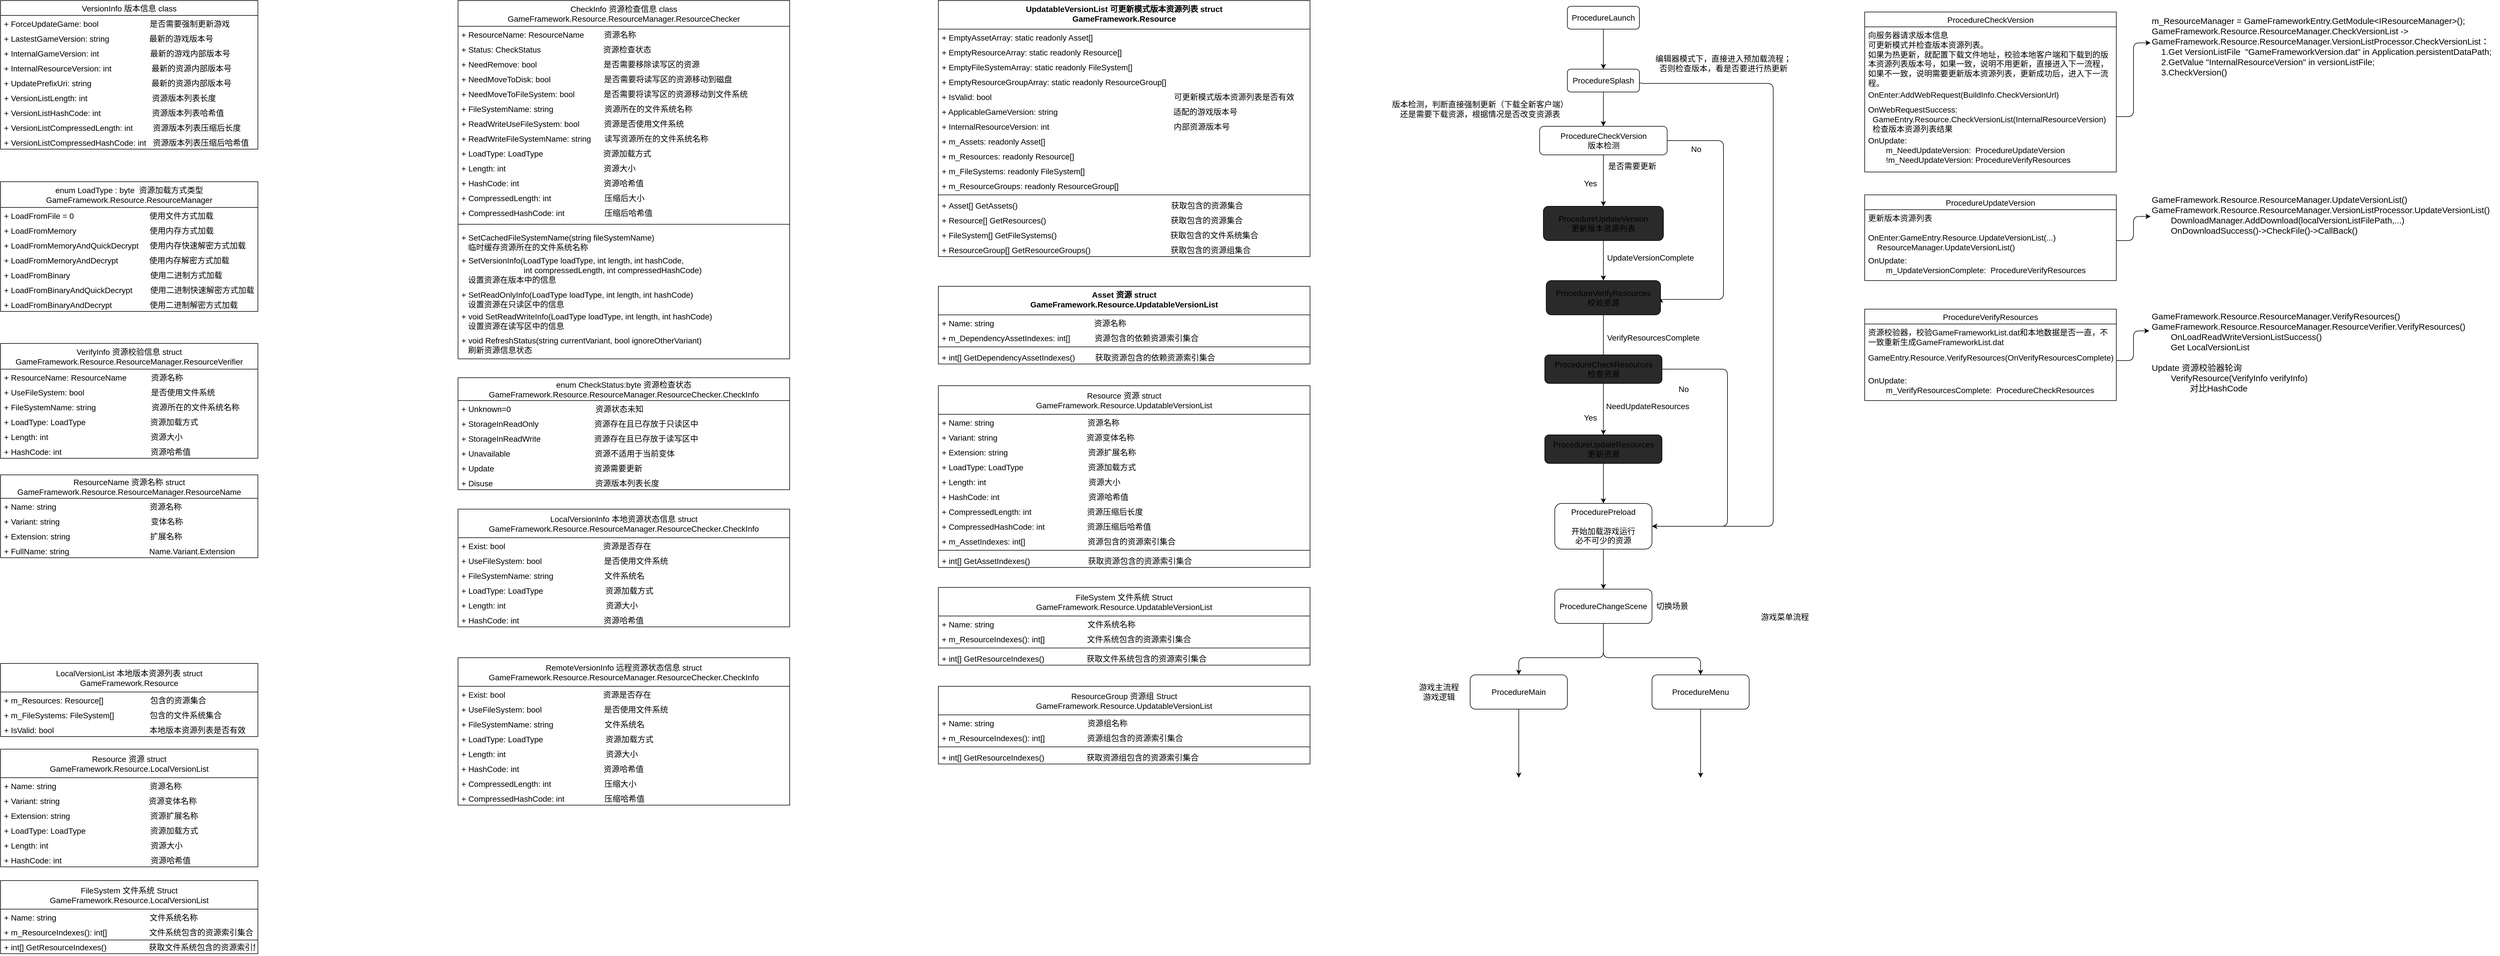<mxfile>
    <diagram id="QUaw3bAE2YYsnRq7ILRl" name="第 1 页">
        <mxGraphModel dx="2415" dy="617" grid="1" gridSize="10" guides="1" tooltips="1" connect="1" arrows="1" fold="1" page="1" pageScale="1" pageWidth="827" pageHeight="1169" background="none" math="0" shadow="0">
            <root>
                <mxCell id="0"/>
                <mxCell id="1" parent="0"/>
                <mxCell id="17" style="edgeStyle=orthogonalEdgeStyle;html=1;exitX=0.5;exitY=1;exitDx=0;exitDy=0;entryX=0.5;entryY=0;entryDx=0;entryDy=0;" parent="1" source="6" target="7" edge="1">
                    <mxGeometry relative="1" as="geometry"/>
                </mxCell>
                <mxCell id="6" value="ProcedureLaunch" style="rounded=1;whiteSpace=wrap;html=1;fontSize=14;" parent="1" vertex="1">
                    <mxGeometry x="1140" y="50" width="126" height="40" as="geometry"/>
                </mxCell>
                <mxCell id="42" style="edgeStyle=orthogonalEdgeStyle;html=1;entryX=0.5;entryY=0;entryDx=0;entryDy=0;exitX=0.5;exitY=1;exitDx=0;exitDy=0;" parent="1" source="7" target="13" edge="1">
                    <mxGeometry relative="1" as="geometry"/>
                </mxCell>
                <mxCell id="yiAYSCsGN9VdWLq7-ZU1-89" style="edgeStyle=orthogonalEdgeStyle;html=1;fontSize=14;exitX=1;exitY=0.5;exitDx=0;exitDy=0;" parent="1" source="7" target="10" edge="1">
                    <mxGeometry relative="1" as="geometry">
                        <mxPoint x="1300" y="190" as="sourcePoint"/>
                        <Array as="points">
                            <mxPoint x="1266" y="185"/>
                            <mxPoint x="1500" y="185"/>
                            <mxPoint x="1500" y="960"/>
                        </Array>
                    </mxGeometry>
                </mxCell>
                <mxCell id="7" value="&lt;span style=&quot;font-size: 14px;&quot;&gt;ProcedureSplash&lt;/span&gt;" style="rounded=1;whiteSpace=wrap;html=1;fontSize=14;" parent="1" vertex="1">
                    <mxGeometry x="1140" y="160" width="126" height="40" as="geometry"/>
                </mxCell>
                <mxCell id="8" value="编辑器模式下，直接进入预加载流程；否则检查版本，看是否要进行热更新" style="text;html=1;strokeColor=none;fillColor=none;align=center;verticalAlign=middle;whiteSpace=wrap;rounded=0;fontSize=14;" parent="1" vertex="1">
                    <mxGeometry x="1288" y="115" width="250" height="70" as="geometry"/>
                </mxCell>
                <mxCell id="60" style="edgeStyle=orthogonalEdgeStyle;html=1;entryX=0.5;entryY=0;entryDx=0;entryDy=0;fontSize=14;" parent="1" source="10" target="59" edge="1">
                    <mxGeometry relative="1" as="geometry"/>
                </mxCell>
                <mxCell id="10" value="ProcedurePreload&lt;br&gt;&lt;br&gt;开始加载游戏运行&lt;br&gt;必不可少的资源" style="rounded=1;whiteSpace=wrap;html=1;align=center;fontSize=14;" parent="1" vertex="1">
                    <mxGeometry x="1118" y="920" width="170" height="80" as="geometry"/>
                </mxCell>
                <mxCell id="yiAYSCsGN9VdWLq7-ZU1-79" style="edgeStyle=orthogonalEdgeStyle;html=1;entryX=0.5;entryY=0;entryDx=0;entryDy=0;fontSize=14;exitX=0.5;exitY=1;exitDx=0;exitDy=0;" parent="1" source="13" target="yiAYSCsGN9VdWLq7-ZU1-77" edge="1">
                    <mxGeometry relative="1" as="geometry">
                        <Array as="points">
                            <mxPoint x="1203" y="380"/>
                            <mxPoint x="1203" y="380"/>
                        </Array>
                    </mxGeometry>
                </mxCell>
                <mxCell id="yiAYSCsGN9VdWLq7-ZU1-80" style="edgeStyle=orthogonalEdgeStyle;html=1;fontSize=14;entryX=1;entryY=0.5;entryDx=0;entryDy=0;" parent="1" source="13" target="yiAYSCsGN9VdWLq7-ZU1-78" edge="1">
                    <mxGeometry relative="1" as="geometry">
                        <mxPoint x="1315" y="628" as="targetPoint"/>
                        <Array as="points">
                            <mxPoint x="1413" y="285"/>
                            <mxPoint x="1413" y="563"/>
                        </Array>
                    </mxGeometry>
                </mxCell>
                <mxCell id="13" value="ProcedureCheckVersion&lt;br&gt;&lt;span&gt;版本检测&lt;/span&gt;" style="rounded=1;whiteSpace=wrap;html=1;fontSize=14;" parent="1" vertex="1">
                    <mxGeometry x="1091.5" y="260" width="223" height="50" as="geometry"/>
                </mxCell>
                <mxCell id="18" value="VersionInfo 版本信息 class" style="swimlane;fontStyle=0;childLayout=stackLayout;horizontal=1;startSize=26;fillColor=none;horizontalStack=0;resizeParent=1;resizeParentMax=0;resizeLast=0;collapsible=1;marginBottom=0;fontSize=14;" parent="1" vertex="1">
                    <mxGeometry x="-1600" y="40" width="450" height="260" as="geometry">
                        <mxRectangle x="20" y="20" width="90" height="26" as="alternateBounds"/>
                    </mxGeometry>
                </mxCell>
                <mxCell id="19" value="+ ForceUpdateGame: bool                       是否需要强制更新游戏" style="text;strokeColor=none;fillColor=none;align=left;verticalAlign=top;spacingLeft=4;spacingRight=4;overflow=hidden;rotatable=0;points=[[0,0.5],[1,0.5]];portConstraint=eastwest;fontSize=14;" parent="18" vertex="1">
                    <mxGeometry y="26" width="450" height="26" as="geometry"/>
                </mxCell>
                <mxCell id="20" value="+ LastestGameVersion: string                  最新的游戏版本号 " style="text;strokeColor=none;fillColor=none;align=left;verticalAlign=top;spacingLeft=4;spacingRight=4;overflow=hidden;rotatable=0;points=[[0,0.5],[1,0.5]];portConstraint=eastwest;fontSize=14;" parent="18" vertex="1">
                    <mxGeometry y="52" width="450" height="26" as="geometry"/>
                </mxCell>
                <mxCell id="21" value="+ InternalGameVersion: int                       最新的游戏内部版本号" style="text;strokeColor=none;fillColor=none;align=left;verticalAlign=top;spacingLeft=4;spacingRight=4;overflow=hidden;rotatable=0;points=[[0,0.5],[1,0.5]];portConstraint=eastwest;fontSize=14;" parent="18" vertex="1">
                    <mxGeometry y="78" width="450" height="26" as="geometry"/>
                </mxCell>
                <mxCell id="22" value="+ InternalResourceVersion: int                  最新的资源内部版本号" style="text;strokeColor=none;fillColor=none;align=left;verticalAlign=top;spacingLeft=4;spacingRight=4;overflow=hidden;rotatable=0;points=[[0,0.5],[1,0.5]];portConstraint=eastwest;fontSize=14;" parent="18" vertex="1">
                    <mxGeometry y="104" width="450" height="26" as="geometry"/>
                </mxCell>
                <mxCell id="23" value="+ UpdatePrefixUri: string                           最新的资源内部版本号    " style="text;strokeColor=none;fillColor=none;align=left;verticalAlign=top;spacingLeft=4;spacingRight=4;overflow=hidden;rotatable=0;points=[[0,0.5],[1,0.5]];portConstraint=eastwest;fontSize=14;" parent="18" vertex="1">
                    <mxGeometry y="130" width="450" height="26" as="geometry"/>
                </mxCell>
                <mxCell id="24" value="+ VersionListLength: int                             资源版本列表长度" style="text;strokeColor=none;fillColor=none;align=left;verticalAlign=top;spacingLeft=4;spacingRight=4;overflow=hidden;rotatable=0;points=[[0,0.5],[1,0.5]];portConstraint=eastwest;fontSize=14;" parent="18" vertex="1">
                    <mxGeometry y="156" width="450" height="26" as="geometry"/>
                </mxCell>
                <mxCell id="25" value="+ VersionListHashCode: int                       资源版本列表哈希值" style="text;strokeColor=none;fillColor=none;align=left;verticalAlign=top;spacingLeft=4;spacingRight=4;overflow=hidden;rotatable=0;points=[[0,0.5],[1,0.5]];portConstraint=eastwest;fontSize=14;" parent="18" vertex="1">
                    <mxGeometry y="182" width="450" height="26" as="geometry"/>
                </mxCell>
                <mxCell id="26" value="+ VersionListCompressedLength: int         资源版本列表压缩后长度" style="text;strokeColor=none;fillColor=none;align=left;verticalAlign=top;spacingLeft=4;spacingRight=4;overflow=hidden;rotatable=0;points=[[0,0.5],[1,0.5]];portConstraint=eastwest;fontSize=14;" parent="18" vertex="1">
                    <mxGeometry y="208" width="450" height="26" as="geometry"/>
                </mxCell>
                <mxCell id="33" value="+ VersionListCompressedHashCode: int   资源版本列表压缩后哈希值" style="text;strokeColor=none;fillColor=none;align=left;verticalAlign=top;spacingLeft=4;spacingRight=4;overflow=hidden;rotatable=0;points=[[0,0.5],[1,0.5]];portConstraint=eastwest;fontSize=14;" parent="18" vertex="1">
                    <mxGeometry y="234" width="450" height="26" as="geometry"/>
                </mxCell>
                <mxCell id="yiAYSCsGN9VdWLq7-ZU1-55" value="ProcedureCheckVersion" style="swimlane;fontStyle=0;childLayout=stackLayout;horizontal=1;startSize=26;horizontalStack=0;resizeParent=1;resizeParentMax=0;resizeLast=0;collapsible=1;marginBottom=0;fontSize=14;" parent="1" vertex="1">
                    <mxGeometry x="1660" y="60" width="440" height="280" as="geometry">
                        <mxRectangle x="1650" y="56" width="110" height="26" as="alternateBounds"/>
                    </mxGeometry>
                </mxCell>
                <mxCell id="yiAYSCsGN9VdWLq7-ZU1-84" value="向服务器请求版本信息&#10;可更新模式并检查版本资源列表。&#10;如果为热更新，就配置下载文件地址，校验本地客户端和下载到的版本资源列表版本号，如果一致，说明不用更新，直接进入下一流程，如果不一致，说明需要更新版本资源列表，更新成功后，进入下一流程。" style="text;strokeColor=none;fillColor=none;align=left;verticalAlign=top;spacingLeft=4;spacingRight=4;overflow=hidden;rotatable=0;points=[[0,0.5],[1,0.5]];portConstraint=eastwest;whiteSpace=wrap;fontSize=14;" parent="yiAYSCsGN9VdWLq7-ZU1-55" vertex="1">
                    <mxGeometry y="26" width="440" height="104" as="geometry"/>
                </mxCell>
                <mxCell id="yiAYSCsGN9VdWLq7-ZU1-56" value="OnEnter:AddWebRequest(BuildInfo.CheckVersionUrl)" style="text;strokeColor=none;fillColor=none;align=left;verticalAlign=top;spacingLeft=4;spacingRight=4;overflow=hidden;rotatable=0;points=[[0,0.5],[1,0.5]];portConstraint=eastwest;whiteSpace=wrap;fontSize=14;" parent="yiAYSCsGN9VdWLq7-ZU1-55" vertex="1">
                    <mxGeometry y="130" width="440" height="26" as="geometry"/>
                </mxCell>
                <mxCell id="yiAYSCsGN9VdWLq7-ZU1-57" value="OnWebRequestSuccess:&#10;  GameEntry.Resource.CheckVersionList(InternalResourceVersion)&#10;  检查版本资源列表结果" style="text;strokeColor=none;fillColor=none;align=left;verticalAlign=top;spacingLeft=4;spacingRight=4;overflow=hidden;rotatable=0;points=[[0,0.5],[1,0.5]];portConstraint=eastwest;fontSize=14;" parent="yiAYSCsGN9VdWLq7-ZU1-55" vertex="1">
                    <mxGeometry y="156" width="440" height="54" as="geometry"/>
                </mxCell>
                <mxCell id="yiAYSCsGN9VdWLq7-ZU1-58" value="OnUpdate:&#10;        m_NeedUpdateVersion:  ProcedureUpdateVersion&#10;        !m_NeedUpdateVersion: ProcedureVerifyResources" style="text;strokeColor=none;fillColor=none;align=left;verticalAlign=top;spacingLeft=4;spacingRight=4;overflow=hidden;rotatable=0;points=[[0,0.5],[1,0.5]];portConstraint=eastwest;fontSize=14;" parent="yiAYSCsGN9VdWLq7-ZU1-55" vertex="1">
                    <mxGeometry y="210" width="440" height="70" as="geometry"/>
                </mxCell>
                <mxCell id="yiAYSCsGN9VdWLq7-ZU1-75" value="m_ResourceManager = GameFrameworkEntry.GetModule&amp;lt;IResourceManager&amp;gt;();&lt;br style=&quot;font-size: 15px;&quot;&gt;GameFramework.Resource.ResourceManager.CheckVersionList -&amp;gt;&amp;nbsp;&lt;br style=&quot;font-size: 15px;&quot;&gt;GameFramework.Resource.ResourceManager.VersionListProcessor.CheckVersionList：&lt;br style=&quot;font-size: 15px;&quot;&gt;&amp;nbsp; &amp;nbsp; 1.Get VersionListFile&amp;nbsp; &quot;GameFrameworkVersion.dat&quot; in&amp;nbsp;Application.persistentDataPath;&lt;br style=&quot;font-size: 15px;&quot;&gt;&amp;nbsp; &amp;nbsp; 2.GetValue &quot;InternalResourceVersion&quot; in&amp;nbsp;versionListFile;&lt;br style=&quot;font-size: 15px;&quot;&gt;&amp;nbsp; &amp;nbsp; 3.CheckVersion()" style="text;align=left;verticalAlign=top;resizable=0;points=[];autosize=1;strokeColor=none;fontSize=15;html=1;" parent="1" vertex="1">
                    <mxGeometry x="2160" y="60" width="610" height="110" as="geometry"/>
                </mxCell>
                <mxCell id="yiAYSCsGN9VdWLq7-ZU1-76" style="edgeStyle=orthogonalEdgeStyle;html=1;entryX=0;entryY=0.491;entryDx=0;entryDy=0;entryPerimeter=0;fontSize=14;" parent="1" source="yiAYSCsGN9VdWLq7-ZU1-57" target="yiAYSCsGN9VdWLq7-ZU1-75" edge="1">
                    <mxGeometry relative="1" as="geometry"/>
                </mxCell>
                <mxCell id="49" style="edgeStyle=orthogonalEdgeStyle;html=1;entryX=0.5;entryY=0;entryDx=0;entryDy=0;fontSize=14;" parent="1" source="yiAYSCsGN9VdWLq7-ZU1-77" target="yiAYSCsGN9VdWLq7-ZU1-78" edge="1">
                    <mxGeometry relative="1" as="geometry">
                        <Array as="points"/>
                    </mxGeometry>
                </mxCell>
                <mxCell id="yiAYSCsGN9VdWLq7-ZU1-77" value="ProcedureUpdateVersion&lt;br&gt;更新版本资源列表" style="rounded=1;whiteSpace=wrap;html=1;fontSize=14;fillColor=#2a2a2a;verticalAlign=middle;" parent="1" vertex="1">
                    <mxGeometry x="1098" y="400" width="210" height="60" as="geometry"/>
                </mxCell>
                <mxCell id="yiAYSCsGN9VdWLq7-ZU1-83" style="edgeStyle=orthogonalEdgeStyle;html=1;entryX=0.5;entryY=0;entryDx=0;entryDy=0;fontSize=14;exitX=0.5;exitY=1;exitDx=0;exitDy=0;" parent="1" source="yiAYSCsGN9VdWLq7-ZU1-78" target="yiAYSCsGN9VdWLq7-ZU1-81" edge="1">
                    <mxGeometry relative="1" as="geometry">
                        <mxPoint x="1203" y="660" as="sourcePoint"/>
                        <Array as="points">
                            <mxPoint x="1203" y="700"/>
                            <mxPoint x="1203" y="700"/>
                        </Array>
                    </mxGeometry>
                </mxCell>
                <mxCell id="yiAYSCsGN9VdWLq7-ZU1-78" value="ProcedureVerifyResources&lt;br&gt;校验资源" style="rounded=1;whiteSpace=wrap;html=1;fontSize=14;fillColor=#2a2a2a;verticalAlign=middle;" parent="1" vertex="1">
                    <mxGeometry x="1103" y="530" width="200" height="60" as="geometry"/>
                </mxCell>
                <mxCell id="77" style="edgeStyle=none;html=1;entryX=0.5;entryY=0;entryDx=0;entryDy=0;" parent="1" source="yiAYSCsGN9VdWLq7-ZU1-81" target="76" edge="1">
                    <mxGeometry relative="1" as="geometry"/>
                </mxCell>
                <mxCell id="79" style="edgeStyle=orthogonalEdgeStyle;html=1;exitX=1;exitY=0.5;exitDx=0;exitDy=0;entryX=1;entryY=0.5;entryDx=0;entryDy=0;" parent="1" source="yiAYSCsGN9VdWLq7-ZU1-81" target="10" edge="1">
                    <mxGeometry relative="1" as="geometry">
                        <mxPoint x="1300" y="1000" as="targetPoint"/>
                        <mxPoint x="1340" y="720" as="sourcePoint"/>
                        <Array as="points">
                            <mxPoint x="1420" y="685"/>
                            <mxPoint x="1420" y="960"/>
                        </Array>
                    </mxGeometry>
                </mxCell>
                <mxCell id="yiAYSCsGN9VdWLq7-ZU1-81" value="ProcedureCheckResources&lt;br&gt;检查资源" style="rounded=1;whiteSpace=wrap;html=1;fontSize=14;fillColor=#2a2a2a;verticalAlign=middle;" parent="1" vertex="1">
                    <mxGeometry x="1100.5" y="660" width="205" height="50" as="geometry"/>
                </mxCell>
                <mxCell id="43" value="是否需要更新" style="text;html=1;align=center;verticalAlign=middle;resizable=0;points=[];autosize=1;strokeColor=none;fontSize=14;" parent="1" vertex="1">
                    <mxGeometry x="1203" y="320" width="100" height="20" as="geometry"/>
                </mxCell>
                <mxCell id="44" value="No" style="text;html=1;align=center;verticalAlign=middle;resizable=0;points=[];autosize=1;strokeColor=none;fontSize=14;" parent="1" vertex="1">
                    <mxGeometry x="1350" y="290" width="30" height="20" as="geometry"/>
                </mxCell>
                <mxCell id="45" value="Yes" style="text;html=1;align=center;verticalAlign=middle;resizable=0;points=[];autosize=1;strokeColor=none;fontSize=14;" parent="1" vertex="1">
                    <mxGeometry x="1160" y="350" width="40" height="20" as="geometry"/>
                </mxCell>
                <mxCell id="46" value="&lt;span&gt;版本检测，判断直接强制更新&lt;/span&gt;&lt;span&gt;（下载全新客户端）&lt;br&gt;还是需要&lt;/span&gt;&lt;span&gt;下载资源，根据情况是否改变&lt;/span&gt;&lt;span&gt;资源表&lt;/span&gt;" style="text;html=1;align=center;verticalAlign=middle;resizable=0;points=[];autosize=1;strokeColor=none;fontSize=14;" parent="1" vertex="1">
                    <mxGeometry x="827" y="210" width="320" height="40" as="geometry"/>
                </mxCell>
                <mxCell id="52" value="UpdateVersionComplete" style="text;html=1;align=center;verticalAlign=middle;resizable=0;points=[];autosize=1;strokeColor=none;fontSize=14;" parent="1" vertex="1">
                    <mxGeometry x="1200" y="480" width="170" height="20" as="geometry"/>
                </mxCell>
                <mxCell id="53" value="VerifyResourcesComplete" style="text;html=1;align=center;verticalAlign=middle;resizable=0;points=[];autosize=1;strokeColor=none;fontSize=14;" parent="1" vertex="1">
                    <mxGeometry x="1200" y="620" width="180" height="20" as="geometry"/>
                </mxCell>
                <mxCell id="54" value="NeedUpdateResources" style="text;html=1;align=center;verticalAlign=middle;resizable=0;points=[];autosize=1;strokeColor=none;fontSize=14;" parent="1" vertex="1">
                    <mxGeometry x="1200" y="740" width="160" height="20" as="geometry"/>
                </mxCell>
                <mxCell id="55" value="Yes" style="text;html=1;align=center;verticalAlign=middle;resizable=0;points=[];autosize=1;strokeColor=none;fontSize=14;" parent="1" vertex="1">
                    <mxGeometry x="1160" y="760" width="40" height="20" as="geometry"/>
                </mxCell>
                <mxCell id="56" value="No" style="text;html=1;align=center;verticalAlign=middle;resizable=0;points=[];autosize=1;strokeColor=none;fontSize=14;" parent="1" vertex="1">
                    <mxGeometry x="1328" y="710" width="30" height="20" as="geometry"/>
                </mxCell>
                <mxCell id="62" style="edgeStyle=orthogonalEdgeStyle;html=1;entryX=0.5;entryY=0;entryDx=0;entryDy=0;fontSize=14;" parent="1" source="59" target="61" edge="1">
                    <mxGeometry relative="1" as="geometry">
                        <Array as="points">
                            <mxPoint x="1203" y="1190"/>
                            <mxPoint x="1055" y="1190"/>
                        </Array>
                    </mxGeometry>
                </mxCell>
                <mxCell id="64" style="edgeStyle=orthogonalEdgeStyle;html=1;fontSize=14;" parent="1" source="59" target="63" edge="1">
                    <mxGeometry relative="1" as="geometry">
                        <Array as="points">
                            <mxPoint x="1203" y="1190"/>
                            <mxPoint x="1373" y="1190"/>
                        </Array>
                    </mxGeometry>
                </mxCell>
                <mxCell id="59" value="ProcedureChangeScene" style="rounded=1;whiteSpace=wrap;html=1;fontSize=14;" parent="1" vertex="1">
                    <mxGeometry x="1118" y="1070" width="170" height="60" as="geometry"/>
                </mxCell>
                <mxCell id="69" style="edgeStyle=orthogonalEdgeStyle;html=1;fontSize=14;" parent="1" source="61" edge="1">
                    <mxGeometry relative="1" as="geometry">
                        <mxPoint x="1055" y="1400" as="targetPoint"/>
                    </mxGeometry>
                </mxCell>
                <mxCell id="61" value="ProcedureMain" style="rounded=1;whiteSpace=wrap;html=1;fontSize=14;" parent="1" vertex="1">
                    <mxGeometry x="970" y="1220" width="170" height="60" as="geometry"/>
                </mxCell>
                <mxCell id="70" style="edgeStyle=none;html=1;" parent="1" source="63" edge="1">
                    <mxGeometry relative="1" as="geometry">
                        <mxPoint x="1373" y="1400" as="targetPoint"/>
                    </mxGeometry>
                </mxCell>
                <mxCell id="63" value="ProcedureMenu" style="rounded=1;whiteSpace=wrap;html=1;fontSize=14;" parent="1" vertex="1">
                    <mxGeometry x="1288" y="1220" width="170" height="60" as="geometry"/>
                </mxCell>
                <mxCell id="65" value="切换场景" style="text;html=1;align=center;verticalAlign=middle;resizable=0;points=[];autosize=1;strokeColor=none;fontSize=14;" parent="1" vertex="1">
                    <mxGeometry x="1288" y="1090" width="70" height="20" as="geometry"/>
                </mxCell>
                <mxCell id="66" value="游戏主流程&lt;br&gt;游戏逻辑" style="text;html=1;align=center;verticalAlign=middle;resizable=0;points=[];autosize=1;strokeColor=none;fontSize=14;" parent="1" vertex="1">
                    <mxGeometry x="870" y="1230" width="90" height="40" as="geometry"/>
                </mxCell>
                <mxCell id="67" value="游戏菜单流程" style="text;html=1;align=center;verticalAlign=middle;resizable=0;points=[];autosize=1;strokeColor=none;fontSize=14;" parent="1" vertex="1">
                    <mxGeometry x="1470" y="1109" width="100" height="20" as="geometry"/>
                </mxCell>
                <mxCell id="71" value="ProcedureUpdateVersion" style="swimlane;fontStyle=0;childLayout=stackLayout;horizontal=1;startSize=26;horizontalStack=0;resizeParent=1;resizeParentMax=0;resizeLast=0;collapsible=1;marginBottom=0;fontSize=14;" parent="1" vertex="1">
                    <mxGeometry x="1660" y="380" width="440" height="150" as="geometry">
                        <mxRectangle x="1650" y="56" width="110" height="26" as="alternateBounds"/>
                    </mxGeometry>
                </mxCell>
                <mxCell id="72" value="更新版本资源列表" style="text;strokeColor=none;fillColor=none;align=left;verticalAlign=top;spacingLeft=4;spacingRight=4;overflow=hidden;rotatable=0;points=[[0,0.5],[1,0.5]];portConstraint=eastwest;whiteSpace=wrap;fontSize=14;" parent="71" vertex="1">
                    <mxGeometry y="26" width="440" height="34" as="geometry"/>
                </mxCell>
                <mxCell id="73" value="OnEnter:GameEntry.Resource.UpdateVersionList(...)&#10;    ResourceManager.UpdateVersionList()" style="text;strokeColor=none;fillColor=none;align=left;verticalAlign=top;spacingLeft=4;spacingRight=4;overflow=hidden;rotatable=0;points=[[0,0.5],[1,0.5]];portConstraint=eastwest;whiteSpace=wrap;fontSize=14;" parent="71" vertex="1">
                    <mxGeometry y="60" width="440" height="40" as="geometry"/>
                </mxCell>
                <mxCell id="75" value="OnUpdate:&#10;        m_UpdateVersionComplete:  ProcedureVerifyResources" style="text;strokeColor=none;fillColor=none;align=left;verticalAlign=top;spacingLeft=4;spacingRight=4;overflow=hidden;rotatable=0;points=[[0,0.5],[1,0.5]];portConstraint=eastwest;fontSize=14;" parent="71" vertex="1">
                    <mxGeometry y="100" width="440" height="50" as="geometry"/>
                </mxCell>
                <mxCell id="78" style="edgeStyle=none;html=1;entryX=0.5;entryY=0;entryDx=0;entryDy=0;" parent="1" source="76" target="10" edge="1">
                    <mxGeometry relative="1" as="geometry"/>
                </mxCell>
                <mxCell id="76" value="ProcedureUpdateResources&lt;br&gt;更新资源" style="rounded=1;whiteSpace=wrap;html=1;fontSize=14;fillColor=#2a2a2a;verticalAlign=middle;" parent="1" vertex="1">
                    <mxGeometry x="1100.5" y="800" width="205" height="50" as="geometry"/>
                </mxCell>
                <mxCell id="80" value="&lt;font style=&quot;font-size: 15px;&quot;&gt;&lt;span style=&quot;font-size: 15px;&quot;&gt;GameFramework.Resource.ResourceManager.UpdateVersionList()&lt;/span&gt;&lt;br style=&quot;font-size: 15px;&quot;&gt;&lt;span style=&quot;font-size: 15px;&quot;&gt;GameFramework.Resource.ResourceManager.VersionListProcessor.&lt;/span&gt;&lt;span style=&quot;font-size: 15px;&quot;&gt;UpdateVersionList()&lt;/span&gt;&lt;font style=&quot;font-size: 15px;&quot;&gt;&lt;br style=&quot;font-size: 15px;&quot;&gt;&lt;/font&gt;&lt;/font&gt;&lt;font style=&quot;font-size: 15px;&quot;&gt;&lt;span style=&quot;font-size: 15px;&quot;&gt;&#9;&lt;/span&gt;&lt;span style=&quot;font-size: 15px;&quot;&gt;&lt;span style=&quot;white-space: pre; font-size: 15px;&quot;&gt;&#9;&lt;/span&gt;DownloadManager.AddDownload(localVersionListFilePath,...)&lt;/span&gt;&lt;br style=&quot;font-size: 15px;&quot;&gt;&lt;span style=&quot;font-size: 15px;&quot;&gt;&#9;&lt;/span&gt;&lt;span style=&quot;font-size: 15px;&quot;&gt;&lt;span style=&quot;white-space: pre; font-size: 15px;&quot;&gt;&#9;&lt;/span&gt;OnDownloadSuccess()-&amp;gt;CheckFile()-&amp;gt;CallBack()&lt;/span&gt;&lt;br style=&quot;font-size: 15px;&quot;&gt;&lt;/font&gt;" style="text;html=1;align=left;verticalAlign=middle;resizable=0;points=[];autosize=1;strokeColor=none;fontSize=15;" parent="1" vertex="1">
                    <mxGeometry x="2160" y="375" width="610" height="80" as="geometry"/>
                </mxCell>
                <mxCell id="82" style="edgeStyle=orthogonalEdgeStyle;html=1;entryX=0;entryY=0.535;entryDx=0;entryDy=0;entryPerimeter=0;fontSize=15;" parent="1" source="73" target="80" edge="1">
                    <mxGeometry relative="1" as="geometry"/>
                </mxCell>
                <mxCell id="83" value="ProcedureVerifyResources" style="swimlane;fontStyle=0;childLayout=stackLayout;horizontal=1;startSize=26;horizontalStack=0;resizeParent=1;resizeParentMax=0;resizeLast=0;collapsible=1;marginBottom=0;fontSize=14;" parent="1" vertex="1">
                    <mxGeometry x="1660" y="580" width="440" height="160" as="geometry">
                        <mxRectangle x="1650" y="56" width="110" height="26" as="alternateBounds"/>
                    </mxGeometry>
                </mxCell>
                <mxCell id="84" value="资源校验器，校验GameFrameworkList.dat和本地数据是否一直，不一致重新生成GameFrameworkList.dat" style="text;strokeColor=none;fillColor=none;align=left;verticalAlign=top;spacingLeft=4;spacingRight=4;overflow=hidden;rotatable=0;points=[[0,0.5],[1,0.5]];portConstraint=eastwest;whiteSpace=wrap;fontSize=14;" parent="83" vertex="1">
                    <mxGeometry y="26" width="440" height="44" as="geometry"/>
                </mxCell>
                <mxCell id="85" value="GameEntry.Resource.VerifyResources(OnVerifyResourcesComplete);" style="text;strokeColor=none;fillColor=none;align=left;verticalAlign=top;spacingLeft=4;spacingRight=4;overflow=hidden;rotatable=0;points=[[0,0.5],[1,0.5]];portConstraint=eastwest;whiteSpace=wrap;fontSize=14;" parent="83" vertex="1">
                    <mxGeometry y="70" width="440" height="40" as="geometry"/>
                </mxCell>
                <mxCell id="86" value="OnUpdate:&#10;        m_VerifyResourcesComplete:  ProcedureCheckResources" style="text;strokeColor=none;fillColor=none;align=left;verticalAlign=top;spacingLeft=4;spacingRight=4;overflow=hidden;rotatable=0;points=[[0,0.5],[1,0.5]];portConstraint=eastwest;fontSize=14;" parent="83" vertex="1">
                    <mxGeometry y="110" width="440" height="50" as="geometry"/>
                </mxCell>
                <mxCell id="87" value="&lt;font&gt;&lt;span style=&quot;font-size: 15px&quot;&gt;GameFramework.Resource.ResourceManager.VerifyResources()&lt;/span&gt;&lt;br style=&quot;font-size: 15px&quot;&gt;&lt;span style=&quot;font-size: 15px&quot;&gt;GameFramework.Resource.ResourceManager.ResourceVerifier.VerifyResources()&lt;/span&gt;&lt;font style=&quot;font-size: 15px&quot;&gt;&lt;br style=&quot;font-size: 15px&quot;&gt;&lt;/font&gt;&lt;/font&gt;&lt;span style=&quot;white-space: pre&quot;&gt;&#9;&lt;/span&gt;OnLoadReadWriteVersionListSuccess()&lt;br&gt;&lt;span style=&quot;white-space: pre&quot;&gt;&#9;&lt;/span&gt;Get LocalVersionList&lt;br&gt;&lt;span style=&quot;font-size: 15px&quot;&gt;&lt;span&gt;&#9;&lt;/span&gt;&lt;span&gt;&#9;&lt;/span&gt;&lt;span&gt;&#9;&lt;/span&gt;&lt;br&gt;Update&amp;nbsp;&lt;/span&gt;&lt;span style=&quot;font-size: 15px&quot;&gt;资源校验器轮询&lt;br&gt;&lt;/span&gt;&lt;span style=&quot;font-size: 15px&quot;&gt;&#9;&lt;/span&gt;&lt;span style=&quot;font-size: 15px&quot;&gt;&lt;span style=&quot;white-space: pre&quot;&gt;&#9;&lt;/span&gt;VerifyResource(VerifyInfo verifyInfo)&lt;br&gt;&lt;/span&gt;&lt;span style=&quot;white-space: pre&quot;&gt;&#9;&lt;/span&gt;&lt;span style=&quot;white-space: pre&quot;&gt;&#9;&lt;/span&gt;对比HashCode&lt;br&gt;" style="text;html=1;align=left;verticalAlign=middle;resizable=0;points=[];autosize=1;strokeColor=none;fontSize=15;" parent="1" vertex="1">
                    <mxGeometry x="2160" y="580" width="560" height="150" as="geometry"/>
                </mxCell>
                <mxCell id="88" value="VerifyInfo 资源校验信息 struct&#10;GameFramework.Resource.ResourceManager.ResourceVerifier" style="swimlane;fontStyle=0;childLayout=stackLayout;horizontal=1;startSize=45;fillColor=none;horizontalStack=0;resizeParent=1;resizeParentMax=0;resizeLast=0;collapsible=1;marginBottom=0;fontSize=14;" parent="1" vertex="1">
                    <mxGeometry x="-1600" y="640" width="450" height="201" as="geometry">
                        <mxRectangle x="20" y="20" width="90" height="26" as="alternateBounds"/>
                    </mxGeometry>
                </mxCell>
                <mxCell id="89" value="+ ResourceName: ResourceName           资源名称" style="text;strokeColor=none;fillColor=none;align=left;verticalAlign=top;spacingLeft=4;spacingRight=4;overflow=hidden;rotatable=0;points=[[0,0.5],[1,0.5]];portConstraint=eastwest;fontSize=14;" parent="88" vertex="1">
                    <mxGeometry y="45" width="450" height="26" as="geometry"/>
                </mxCell>
                <mxCell id="90" value="+ UseFileSystem: bool                              是否使用文件系统 " style="text;strokeColor=none;fillColor=none;align=left;verticalAlign=top;spacingLeft=4;spacingRight=4;overflow=hidden;rotatable=0;points=[[0,0.5],[1,0.5]];portConstraint=eastwest;fontSize=14;" parent="88" vertex="1">
                    <mxGeometry y="71" width="450" height="26" as="geometry"/>
                </mxCell>
                <mxCell id="91" value="+ FileSystemName: string                         资源所在的文件系统名称" style="text;strokeColor=none;fillColor=none;align=left;verticalAlign=top;spacingLeft=4;spacingRight=4;overflow=hidden;rotatable=0;points=[[0,0.5],[1,0.5]];portConstraint=eastwest;fontSize=14;" parent="88" vertex="1">
                    <mxGeometry y="97" width="450" height="26" as="geometry"/>
                </mxCell>
                <mxCell id="92" value="+ LoadType: LoadType                             资源加载方式" style="text;strokeColor=none;fillColor=none;align=left;verticalAlign=top;spacingLeft=4;spacingRight=4;overflow=hidden;rotatable=0;points=[[0,0.5],[1,0.5]];portConstraint=eastwest;fontSize=14;" parent="88" vertex="1">
                    <mxGeometry y="123" width="450" height="26" as="geometry"/>
                </mxCell>
                <mxCell id="93" value="+ Length: int                                              资源大小 " style="text;strokeColor=none;fillColor=none;align=left;verticalAlign=top;spacingLeft=4;spacingRight=4;overflow=hidden;rotatable=0;points=[[0,0.5],[1,0.5]];portConstraint=eastwest;fontSize=14;" parent="88" vertex="1">
                    <mxGeometry y="149" width="450" height="26" as="geometry"/>
                </mxCell>
                <mxCell id="94" value="+ HashCode: int                                        资源哈希值" style="text;strokeColor=none;fillColor=none;align=left;verticalAlign=top;spacingLeft=4;spacingRight=4;overflow=hidden;rotatable=0;points=[[0,0.5],[1,0.5]];portConstraint=eastwest;fontSize=14;" parent="88" vertex="1">
                    <mxGeometry y="175" width="450" height="26" as="geometry"/>
                </mxCell>
                <mxCell id="98" value="ResourceName 资源名称 struct&#10;GameFramework.Resource.ResourceManager.ResourceName" style="swimlane;fontStyle=0;childLayout=stackLayout;horizontal=1;startSize=41;fillColor=none;horizontalStack=0;resizeParent=1;resizeParentMax=0;resizeLast=0;collapsible=1;marginBottom=0;fontSize=14;" parent="1" vertex="1">
                    <mxGeometry x="-1600" y="870" width="450" height="145" as="geometry">
                        <mxRectangle x="20" y="20" width="90" height="26" as="alternateBounds"/>
                    </mxGeometry>
                </mxCell>
                <mxCell id="99" value="+ Name: string                                          资源名称" style="text;strokeColor=none;fillColor=none;align=left;verticalAlign=top;spacingLeft=4;spacingRight=4;overflow=hidden;rotatable=0;points=[[0,0.5],[1,0.5]];portConstraint=eastwest;fontSize=14;" parent="98" vertex="1">
                    <mxGeometry y="41" width="450" height="26" as="geometry"/>
                </mxCell>
                <mxCell id="100" value="+ Variant: string                                         变体名称&#10; " style="text;strokeColor=none;fillColor=none;align=left;verticalAlign=top;spacingLeft=4;spacingRight=4;overflow=hidden;rotatable=0;points=[[0,0.5],[1,0.5]];portConstraint=eastwest;fontSize=14;" parent="98" vertex="1">
                    <mxGeometry y="67" width="450" height="26" as="geometry"/>
                </mxCell>
                <mxCell id="101" value="+ Extension: string                                    扩展名称" style="text;strokeColor=none;fillColor=none;align=left;verticalAlign=top;spacingLeft=4;spacingRight=4;overflow=hidden;rotatable=0;points=[[0,0.5],[1,0.5]];portConstraint=eastwest;fontSize=14;" parent="98" vertex="1">
                    <mxGeometry y="93" width="450" height="26" as="geometry"/>
                </mxCell>
                <mxCell id="102" value="+ FullName: string                                    Name.Variant.Extension" style="text;strokeColor=none;fillColor=none;align=left;verticalAlign=top;spacingLeft=4;spacingRight=4;overflow=hidden;rotatable=0;points=[[0,0.5],[1,0.5]];portConstraint=eastwest;fontSize=14;" parent="98" vertex="1">
                    <mxGeometry y="119" width="450" height="26" as="geometry"/>
                </mxCell>
                <mxCell id="105" value="FileSystem 文件系统 Struct&#10;GameFramework.Resource.LocalVersionList" style="swimlane;fontStyle=0;childLayout=stackLayout;horizontal=1;startSize=50;fillColor=none;horizontalStack=0;resizeParent=1;resizeParentMax=0;resizeLast=0;collapsible=1;marginBottom=0;fontSize=14;" parent="1" vertex="1">
                    <mxGeometry x="-1600" y="1580" width="450" height="128" as="geometry">
                        <mxRectangle x="20" y="20" width="90" height="26" as="alternateBounds"/>
                    </mxGeometry>
                </mxCell>
                <mxCell id="106" value="+ Name: string                                          文件系统名称" style="text;strokeColor=none;fillColor=none;align=left;verticalAlign=top;spacingLeft=4;spacingRight=4;overflow=hidden;rotatable=0;points=[[0,0.5],[1,0.5]];portConstraint=eastwest;fontSize=14;" parent="105" vertex="1">
                    <mxGeometry y="50" width="450" height="26" as="geometry"/>
                </mxCell>
                <mxCell id="243" value="+ m_ResourceIndexes(): int[]                   文件系统包含的资源索引集合" style="text;strokeColor=none;fillColor=none;align=left;verticalAlign=top;spacingLeft=4;spacingRight=4;overflow=hidden;rotatable=0;points=[[0,0.5],[1,0.5]];portConstraint=eastwest;fontSize=14;" vertex="1" parent="105">
                    <mxGeometry y="76" width="450" height="26" as="geometry"/>
                </mxCell>
                <mxCell id="107" value="+ int[] GetResourceIndexes()                   获取文件系统包含的资源索引集合" style="text;strokeColor=none;fillColor=none;align=left;verticalAlign=top;spacingLeft=4;spacingRight=4;overflow=hidden;rotatable=0;points=[[0,0.5],[1,0.5]];portConstraint=eastwest;fontSize=14;" parent="105" vertex="1">
                    <mxGeometry y="102" width="450" height="26" as="geometry"/>
                </mxCell>
                <mxCell id="110" value="LocalVersionList 本地版本资源列表 struct&#10;GameFramework.Resource" style="swimlane;fontStyle=0;childLayout=stackLayout;horizontal=1;startSize=50;fillColor=none;horizontalStack=0;resizeParent=1;resizeParentMax=0;resizeLast=0;collapsible=1;marginBottom=0;fontSize=14;" parent="1" vertex="1">
                    <mxGeometry x="-1600" y="1200" width="450" height="128" as="geometry">
                        <mxRectangle x="20" y="20" width="90" height="26" as="alternateBounds"/>
                    </mxGeometry>
                </mxCell>
                <mxCell id="112" value="+ m_Resources: Resource[]                     包含的资源集合" style="text;strokeColor=none;fillColor=none;align=left;verticalAlign=top;spacingLeft=4;spacingRight=4;overflow=hidden;rotatable=0;points=[[0,0.5],[1,0.5]];portConstraint=eastwest;fontSize=14;" parent="110" vertex="1">
                    <mxGeometry y="50" width="450" height="26" as="geometry"/>
                </mxCell>
                <mxCell id="111" value="+ m_FileSystems: FileSystem[]                包含的文件系统集合" style="text;strokeColor=none;fillColor=none;align=left;verticalAlign=top;spacingLeft=4;spacingRight=4;overflow=hidden;rotatable=0;points=[[0,0.5],[1,0.5]];portConstraint=eastwest;fontSize=14;" parent="110" vertex="1">
                    <mxGeometry y="76" width="450" height="26" as="geometry"/>
                </mxCell>
                <mxCell id="113" value="+ IsValid: bool                                           本地版本资源列表是否有效" style="text;strokeColor=none;fillColor=none;align=left;verticalAlign=top;spacingLeft=4;spacingRight=4;overflow=hidden;rotatable=0;points=[[0,0.5],[1,0.5]];portConstraint=eastwest;fontSize=14;" parent="110" vertex="1">
                    <mxGeometry y="102" width="450" height="26" as="geometry"/>
                </mxCell>
                <mxCell id="115" value="Resource 资源 struct&#10;GameFramework.Resource.LocalVersionList" style="swimlane;fontStyle=0;childLayout=stackLayout;horizontal=1;startSize=50;fillColor=none;horizontalStack=0;resizeParent=1;resizeParentMax=0;resizeLast=0;collapsible=1;marginBottom=0;fontSize=14;" parent="1" vertex="1">
                    <mxGeometry x="-1600" y="1350" width="450" height="206" as="geometry">
                        <mxRectangle x="20" y="20" width="90" height="26" as="alternateBounds"/>
                    </mxGeometry>
                </mxCell>
                <mxCell id="116" value="+ Name: string                                          资源名称" style="text;strokeColor=none;fillColor=none;align=left;verticalAlign=top;spacingLeft=4;spacingRight=4;overflow=hidden;rotatable=0;points=[[0,0.5],[1,0.5]];portConstraint=eastwest;fontSize=14;" parent="115" vertex="1">
                    <mxGeometry y="50" width="450" height="26" as="geometry"/>
                </mxCell>
                <mxCell id="117" value="+ Variant: string                                        资源变体名称&#10; " style="text;strokeColor=none;fillColor=none;align=left;verticalAlign=top;spacingLeft=4;spacingRight=4;overflow=hidden;rotatable=0;points=[[0,0.5],[1,0.5]];portConstraint=eastwest;fontSize=14;" parent="115" vertex="1">
                    <mxGeometry y="76" width="450" height="26" as="geometry"/>
                </mxCell>
                <mxCell id="118" value="+ Extension: string                                    资源扩展名称" style="text;strokeColor=none;fillColor=none;align=left;verticalAlign=top;spacingLeft=4;spacingRight=4;overflow=hidden;rotatable=0;points=[[0,0.5],[1,0.5]];portConstraint=eastwest;fontSize=14;" parent="115" vertex="1">
                    <mxGeometry y="102" width="450" height="26" as="geometry"/>
                </mxCell>
                <mxCell id="119" value="+ LoadType: LoadType                             资源加载方式" style="text;strokeColor=none;fillColor=none;align=left;verticalAlign=top;spacingLeft=4;spacingRight=4;overflow=hidden;rotatable=0;points=[[0,0.5],[1,0.5]];portConstraint=eastwest;fontSize=14;" parent="115" vertex="1">
                    <mxGeometry y="128" width="450" height="26" as="geometry"/>
                </mxCell>
                <mxCell id="120" value="+ Length: int                                              资源大小 " style="text;strokeColor=none;fillColor=none;align=left;verticalAlign=top;spacingLeft=4;spacingRight=4;overflow=hidden;rotatable=0;points=[[0,0.5],[1,0.5]];portConstraint=eastwest;fontSize=14;" parent="115" vertex="1">
                    <mxGeometry y="154" width="450" height="26" as="geometry"/>
                </mxCell>
                <mxCell id="121" value="+ HashCode: int                                        资源哈希值" style="text;strokeColor=none;fillColor=none;align=left;verticalAlign=top;spacingLeft=4;spacingRight=4;overflow=hidden;rotatable=0;points=[[0,0.5],[1,0.5]];portConstraint=eastwest;fontSize=14;" parent="115" vertex="1">
                    <mxGeometry y="180" width="450" height="26" as="geometry"/>
                </mxCell>
                <mxCell id="122" style="edgeStyle=orthogonalEdgeStyle;html=1;entryX=-0.004;entryY=0.253;entryDx=0;entryDy=0;entryPerimeter=0;fontSize=14;" parent="1" source="85" target="87" edge="1">
                    <mxGeometry relative="1" as="geometry"/>
                </mxCell>
                <mxCell id="123" value="CheckInfo 资源检查信息 class&#10;GameFramework.Resource.ResourceManager.ResourceChecker" style="swimlane;fontStyle=0;childLayout=stackLayout;horizontal=1;startSize=45;fillColor=none;horizontalStack=0;resizeParent=1;resizeParentMax=0;resizeLast=0;collapsible=1;marginBottom=0;fontSize=14;" parent="1" vertex="1">
                    <mxGeometry x="-800" y="40" width="580" height="627" as="geometry">
                        <mxRectangle x="20" y="20" width="90" height="26" as="alternateBounds"/>
                    </mxGeometry>
                </mxCell>
                <mxCell id="124" value="+ ResourceName: ResourceName         资源名称" style="text;strokeColor=none;fillColor=none;align=left;verticalAlign=top;spacingLeft=4;spacingRight=4;overflow=hidden;rotatable=0;points=[[0,0.5],[1,0.5]];portConstraint=eastwest;fontSize=14;" parent="123" vertex="1">
                    <mxGeometry y="45" width="580" height="26" as="geometry"/>
                </mxCell>
                <mxCell id="125" value="+ Status: CheckStatus                            资源检查状态 " style="text;strokeColor=none;fillColor=none;align=left;verticalAlign=top;spacingLeft=4;spacingRight=4;overflow=hidden;rotatable=0;points=[[0,0.5],[1,0.5]];portConstraint=eastwest;fontSize=14;" parent="123" vertex="1">
                    <mxGeometry y="71" width="580" height="26" as="geometry"/>
                </mxCell>
                <mxCell id="126" value="+ NeedRemove: bool                              是否需要移除读写区的资源" style="text;strokeColor=none;fillColor=none;align=left;verticalAlign=top;spacingLeft=4;spacingRight=4;overflow=hidden;rotatable=0;points=[[0,0.5],[1,0.5]];portConstraint=eastwest;fontSize=14;" parent="123" vertex="1">
                    <mxGeometry y="97" width="580" height="26" as="geometry"/>
                </mxCell>
                <mxCell id="127" value="+ NeedMoveToDisk: bool                        是否需要将读写区的资源移动到磁盘" style="text;strokeColor=none;fillColor=none;align=left;verticalAlign=top;spacingLeft=4;spacingRight=4;overflow=hidden;rotatable=0;points=[[0,0.5],[1,0.5]];portConstraint=eastwest;fontSize=14;" parent="123" vertex="1">
                    <mxGeometry y="123" width="580" height="26" as="geometry"/>
                </mxCell>
                <mxCell id="128" value="+ NeedMoveToFileSystem: bool             是否需要将读写区的资源移动到文件系统 " style="text;strokeColor=none;fillColor=none;align=left;verticalAlign=top;spacingLeft=4;spacingRight=4;overflow=hidden;rotatable=0;points=[[0,0.5],[1,0.5]];portConstraint=eastwest;fontSize=14;" parent="123" vertex="1">
                    <mxGeometry y="149" width="580" height="26" as="geometry"/>
                </mxCell>
                <mxCell id="129" value="+ FileSystemName: string                       资源所在的文件系统名称" style="text;strokeColor=none;fillColor=none;align=left;verticalAlign=top;spacingLeft=4;spacingRight=4;overflow=hidden;rotatable=0;points=[[0,0.5],[1,0.5]];portConstraint=eastwest;fontSize=14;" parent="123" vertex="1">
                    <mxGeometry y="175" width="580" height="26" as="geometry"/>
                </mxCell>
                <mxCell id="130" value="+ ReadWriteUseFileSystem: bool           资源是否使用文件系统" style="text;strokeColor=none;fillColor=none;align=left;verticalAlign=top;spacingLeft=4;spacingRight=4;overflow=hidden;rotatable=0;points=[[0,0.5],[1,0.5]];portConstraint=eastwest;fontSize=14;" parent="123" vertex="1">
                    <mxGeometry y="201" width="580" height="26" as="geometry"/>
                </mxCell>
                <mxCell id="131" value="+ ReadWriteFileSystemName: string      读写资源所在的文件系统名称" style="text;strokeColor=none;fillColor=none;align=left;verticalAlign=top;spacingLeft=4;spacingRight=4;overflow=hidden;rotatable=0;points=[[0,0.5],[1,0.5]];portConstraint=eastwest;fontSize=14;" parent="123" vertex="1">
                    <mxGeometry y="227" width="580" height="26" as="geometry"/>
                </mxCell>
                <mxCell id="136" value="+ LoadType: LoadType                           资源加载方式" style="text;strokeColor=none;fillColor=none;align=left;verticalAlign=top;spacingLeft=4;spacingRight=4;overflow=hidden;rotatable=0;points=[[0,0.5],[1,0.5]];portConstraint=eastwest;fontSize=14;" parent="123" vertex="1">
                    <mxGeometry y="253" width="580" height="26" as="geometry"/>
                </mxCell>
                <mxCell id="132" value="+ Length: int                                            资源大小" style="text;strokeColor=none;fillColor=none;align=left;verticalAlign=top;spacingLeft=4;spacingRight=4;overflow=hidden;rotatable=0;points=[[0,0.5],[1,0.5]];portConstraint=eastwest;fontSize=14;" parent="123" vertex="1">
                    <mxGeometry y="279" width="580" height="26" as="geometry"/>
                </mxCell>
                <mxCell id="133" value="+ HashCode: int                                      资源哈希值" style="text;strokeColor=none;fillColor=none;align=left;verticalAlign=top;spacingLeft=4;spacingRight=4;overflow=hidden;rotatable=0;points=[[0,0.5],[1,0.5]];portConstraint=eastwest;fontSize=14;" parent="123" vertex="1">
                    <mxGeometry y="305" width="580" height="26" as="geometry"/>
                </mxCell>
                <mxCell id="134" value="+ CompressedLength: int                        压缩后大小" style="text;strokeColor=none;fillColor=none;align=left;verticalAlign=top;spacingLeft=4;spacingRight=4;overflow=hidden;rotatable=0;points=[[0,0.5],[1,0.5]];portConstraint=eastwest;fontSize=14;" parent="123" vertex="1">
                    <mxGeometry y="331" width="580" height="26" as="geometry"/>
                </mxCell>
                <mxCell id="135" value="+ CompressedHashCode: int                  压缩后哈希值" style="text;strokeColor=none;fillColor=none;align=left;verticalAlign=top;spacingLeft=4;spacingRight=4;overflow=hidden;rotatable=0;points=[[0,0.5],[1,0.5]];portConstraint=eastwest;fontSize=14;" parent="123" vertex="1">
                    <mxGeometry y="357" width="580" height="26" as="geometry"/>
                </mxCell>
                <mxCell id="162" value="" style="line;strokeWidth=1;fillColor=none;align=left;verticalAlign=middle;spacingTop=-1;spacingLeft=3;spacingRight=3;rotatable=0;labelPosition=right;points=[];portConstraint=eastwest;" parent="123" vertex="1">
                    <mxGeometry y="383" width="580" height="17" as="geometry"/>
                </mxCell>
                <mxCell id="138" value="+ SetCachedFileSystemName(string fileSystemName)&#10;   临时缓存资源所在的文件系统名称" style="text;strokeColor=none;fillColor=none;align=left;verticalAlign=top;spacingLeft=4;spacingRight=4;overflow=hidden;rotatable=0;points=[[0,0.5],[1,0.5]];portConstraint=eastwest;fontSize=14;" parent="123" vertex="1">
                    <mxGeometry y="400" width="580" height="40" as="geometry"/>
                </mxCell>
                <mxCell id="139" value="+ SetVersionInfo(LoadType loadType, int length, int hashCode, &#10;                            int compressedLength, int compressedHashCode)&#10;   设置资源在版本中的信息" style="text;strokeColor=none;fillColor=none;align=left;verticalAlign=top;spacingLeft=4;spacingRight=4;overflow=hidden;rotatable=0;points=[[0,0.5],[1,0.5]];portConstraint=eastwest;fontSize=14;" parent="123" vertex="1">
                    <mxGeometry y="440" width="580" height="60" as="geometry"/>
                </mxCell>
                <mxCell id="157" value="+ SetReadOnlyInfo(LoadType loadType, int length, int hashCode)&#10;   设置资源在只读区中的信息" style="text;strokeColor=none;fillColor=none;align=left;verticalAlign=top;spacingLeft=4;spacingRight=4;overflow=hidden;rotatable=0;points=[[0,0.5],[1,0.5]];portConstraint=eastwest;fontSize=14;" parent="123" vertex="1">
                    <mxGeometry y="500" width="580" height="38" as="geometry"/>
                </mxCell>
                <mxCell id="158" value="+ void SetReadWriteInfo(LoadType loadType, int length, int hashCode)&#10;   设置资源在读写区中的信息" style="text;strokeColor=none;fillColor=none;align=left;verticalAlign=top;spacingLeft=4;spacingRight=4;overflow=hidden;rotatable=0;points=[[0,0.5],[1,0.5]];portConstraint=eastwest;fontSize=14;" parent="123" vertex="1">
                    <mxGeometry y="538" width="580" height="42" as="geometry"/>
                </mxCell>
                <mxCell id="159" value="+ void RefreshStatus(string currentVariant, bool ignoreOtherVariant)&#10;   刷新资源信息状态" style="text;strokeColor=none;fillColor=none;align=left;verticalAlign=top;spacingLeft=4;spacingRight=4;overflow=hidden;rotatable=0;points=[[0,0.5],[1,0.5]];portConstraint=eastwest;fontSize=14;" parent="123" vertex="1">
                    <mxGeometry y="580" width="580" height="47" as="geometry"/>
                </mxCell>
                <mxCell id="164" value="enum CheckStatus:byte 资源检查状态&#10;GameFramework.Resource.ResourceManager.ResourceChecker.CheckInfo" style="swimlane;fontStyle=0;childLayout=stackLayout;horizontal=1;startSize=40;fillColor=none;horizontalStack=0;resizeParent=1;resizeParentMax=0;resizeLast=0;collapsible=1;marginBottom=0;fontSize=14;" parent="1" vertex="1">
                    <mxGeometry x="-800" y="700" width="580" height="196" as="geometry">
                        <mxRectangle x="20" y="20" width="90" height="26" as="alternateBounds"/>
                    </mxGeometry>
                </mxCell>
                <mxCell id="165" value="+ Unknown=0                                      资源状态未知" style="text;strokeColor=none;fillColor=none;align=left;verticalAlign=top;spacingLeft=4;spacingRight=4;overflow=hidden;rotatable=0;points=[[0,0.5],[1,0.5]];portConstraint=eastwest;fontSize=14;" parent="164" vertex="1">
                    <mxGeometry y="40" width="580" height="26" as="geometry"/>
                </mxCell>
                <mxCell id="166" value="+ StorageInReadOnly                         资源存在且已存放于只读区中" style="text;strokeColor=none;fillColor=none;align=left;verticalAlign=top;spacingLeft=4;spacingRight=4;overflow=hidden;rotatable=0;points=[[0,0.5],[1,0.5]];portConstraint=eastwest;fontSize=14;" parent="164" vertex="1">
                    <mxGeometry y="66" width="580" height="26" as="geometry"/>
                </mxCell>
                <mxCell id="167" value="+ StorageInReadWrite                        资源存在且已存放于读写区中" style="text;strokeColor=none;fillColor=none;align=left;verticalAlign=top;spacingLeft=4;spacingRight=4;overflow=hidden;rotatable=0;points=[[0,0.5],[1,0.5]];portConstraint=eastwest;fontSize=14;" parent="164" vertex="1">
                    <mxGeometry y="92" width="580" height="26" as="geometry"/>
                </mxCell>
                <mxCell id="168" value="+ Unavailable                                      资源不适用于当前变体" style="text;strokeColor=none;fillColor=none;align=left;verticalAlign=top;spacingLeft=4;spacingRight=4;overflow=hidden;rotatable=0;points=[[0,0.5],[1,0.5]];portConstraint=eastwest;fontSize=14;" parent="164" vertex="1">
                    <mxGeometry y="118" width="580" height="26" as="geometry"/>
                </mxCell>
                <mxCell id="169" value="+ Update                                             资源需要更新 " style="text;strokeColor=none;fillColor=none;align=left;verticalAlign=top;spacingLeft=4;spacingRight=4;overflow=hidden;rotatable=0;points=[[0,0.5],[1,0.5]];portConstraint=eastwest;fontSize=14;" parent="164" vertex="1">
                    <mxGeometry y="144" width="580" height="26" as="geometry"/>
                </mxCell>
                <mxCell id="170" value="+ Disuse                                              资源版本列表长度" style="text;strokeColor=none;fillColor=none;align=left;verticalAlign=top;spacingLeft=4;spacingRight=4;overflow=hidden;rotatable=0;points=[[0,0.5],[1,0.5]];portConstraint=eastwest;fontSize=14;" parent="164" vertex="1">
                    <mxGeometry y="170" width="580" height="26" as="geometry"/>
                </mxCell>
                <mxCell id="174" value="LocalVersionInfo 本地资源状态信息 struct&#10;GameFramework.Resource.ResourceManager.ResourceChecker.CheckInfo" style="swimlane;fontStyle=0;childLayout=stackLayout;horizontal=1;startSize=50;fillColor=none;horizontalStack=0;resizeParent=1;resizeParentMax=0;resizeLast=0;collapsible=1;marginBottom=0;fontSize=14;" parent="1" vertex="1">
                    <mxGeometry x="-800" y="930" width="580" height="206" as="geometry">
                        <mxRectangle x="20" y="20" width="90" height="26" as="alternateBounds"/>
                    </mxGeometry>
                </mxCell>
                <mxCell id="175" value="+ Exist: bool                                            资源是否存在" style="text;strokeColor=none;fillColor=none;align=left;verticalAlign=top;spacingLeft=4;spacingRight=4;overflow=hidden;rotatable=0;points=[[0,0.5],[1,0.5]];portConstraint=eastwest;fontSize=14;" parent="174" vertex="1">
                    <mxGeometry y="50" width="580" height="26" as="geometry"/>
                </mxCell>
                <mxCell id="176" value="+ UseFileSystem: bool                            是否使用文件系统&#10; " style="text;strokeColor=none;fillColor=none;align=left;verticalAlign=top;spacingLeft=4;spacingRight=4;overflow=hidden;rotatable=0;points=[[0,0.5],[1,0.5]];portConstraint=eastwest;fontSize=14;" parent="174" vertex="1">
                    <mxGeometry y="76" width="580" height="26" as="geometry"/>
                </mxCell>
                <mxCell id="177" value="+ FileSystemName: string                       文件系统名" style="text;strokeColor=none;fillColor=none;align=left;verticalAlign=top;spacingLeft=4;spacingRight=4;overflow=hidden;rotatable=0;points=[[0,0.5],[1,0.5]];portConstraint=eastwest;fontSize=14;" parent="174" vertex="1">
                    <mxGeometry y="102" width="580" height="26" as="geometry"/>
                </mxCell>
                <mxCell id="178" value="+ LoadType: LoadType                            资源加载方式" style="text;strokeColor=none;fillColor=none;align=left;verticalAlign=top;spacingLeft=4;spacingRight=4;overflow=hidden;rotatable=0;points=[[0,0.5],[1,0.5]];portConstraint=eastwest;fontSize=14;" parent="174" vertex="1">
                    <mxGeometry y="128" width="580" height="26" as="geometry"/>
                </mxCell>
                <mxCell id="179" value="+ Length: int                                             资源大小 " style="text;strokeColor=none;fillColor=none;align=left;verticalAlign=top;spacingLeft=4;spacingRight=4;overflow=hidden;rotatable=0;points=[[0,0.5],[1,0.5]];portConstraint=eastwest;fontSize=14;" parent="174" vertex="1">
                    <mxGeometry y="154" width="580" height="26" as="geometry"/>
                </mxCell>
                <mxCell id="180" value="+ HashCode: int                                      资源哈希值" style="text;strokeColor=none;fillColor=none;align=left;verticalAlign=top;spacingLeft=4;spacingRight=4;overflow=hidden;rotatable=0;points=[[0,0.5],[1,0.5]];portConstraint=eastwest;fontSize=14;" parent="174" vertex="1">
                    <mxGeometry y="180" width="580" height="26" as="geometry"/>
                </mxCell>
                <mxCell id="181" value="RemoteVersionInfo 远程资源状态信息 struct&#10;GameFramework.Resource.ResourceManager.ResourceChecker.CheckInfo" style="swimlane;fontStyle=0;childLayout=stackLayout;horizontal=1;startSize=50;fillColor=none;horizontalStack=0;resizeParent=1;resizeParentMax=0;resizeLast=0;collapsible=1;marginBottom=0;fontSize=14;" parent="1" vertex="1">
                    <mxGeometry x="-800" y="1190" width="580" height="258" as="geometry">
                        <mxRectangle x="20" y="20" width="90" height="26" as="alternateBounds"/>
                    </mxGeometry>
                </mxCell>
                <mxCell id="182" value="+ Exist: bool                                            资源是否存在" style="text;strokeColor=none;fillColor=none;align=left;verticalAlign=top;spacingLeft=4;spacingRight=4;overflow=hidden;rotatable=0;points=[[0,0.5],[1,0.5]];portConstraint=eastwest;fontSize=14;" parent="181" vertex="1">
                    <mxGeometry y="50" width="580" height="26" as="geometry"/>
                </mxCell>
                <mxCell id="183" value="+ UseFileSystem: bool                            是否使用文件系统&#10; " style="text;strokeColor=none;fillColor=none;align=left;verticalAlign=top;spacingLeft=4;spacingRight=4;overflow=hidden;rotatable=0;points=[[0,0.5],[1,0.5]];portConstraint=eastwest;fontSize=14;" parent="181" vertex="1">
                    <mxGeometry y="76" width="580" height="26" as="geometry"/>
                </mxCell>
                <mxCell id="184" value="+ FileSystemName: string                       文件系统名" style="text;strokeColor=none;fillColor=none;align=left;verticalAlign=top;spacingLeft=4;spacingRight=4;overflow=hidden;rotatable=0;points=[[0,0.5],[1,0.5]];portConstraint=eastwest;fontSize=14;" parent="181" vertex="1">
                    <mxGeometry y="102" width="580" height="26" as="geometry"/>
                </mxCell>
                <mxCell id="185" value="+ LoadType: LoadType                            资源加载方式" style="text;strokeColor=none;fillColor=none;align=left;verticalAlign=top;spacingLeft=4;spacingRight=4;overflow=hidden;rotatable=0;points=[[0,0.5],[1,0.5]];portConstraint=eastwest;fontSize=14;" parent="181" vertex="1">
                    <mxGeometry y="128" width="580" height="26" as="geometry"/>
                </mxCell>
                <mxCell id="186" value="+ Length: int                                             资源大小 " style="text;strokeColor=none;fillColor=none;align=left;verticalAlign=top;spacingLeft=4;spacingRight=4;overflow=hidden;rotatable=0;points=[[0,0.5],[1,0.5]];portConstraint=eastwest;fontSize=14;" parent="181" vertex="1">
                    <mxGeometry y="154" width="580" height="26" as="geometry"/>
                </mxCell>
                <mxCell id="187" value="+ HashCode: int                                      资源哈希值" style="text;strokeColor=none;fillColor=none;align=left;verticalAlign=top;spacingLeft=4;spacingRight=4;overflow=hidden;rotatable=0;points=[[0,0.5],[1,0.5]];portConstraint=eastwest;fontSize=14;" parent="181" vertex="1">
                    <mxGeometry y="180" width="580" height="26" as="geometry"/>
                </mxCell>
                <mxCell id="188" value="+ CompressedLength: int                        压缩大小" style="text;strokeColor=none;fillColor=none;align=left;verticalAlign=top;spacingLeft=4;spacingRight=4;overflow=hidden;rotatable=0;points=[[0,0.5],[1,0.5]];portConstraint=eastwest;fontSize=14;" parent="181" vertex="1">
                    <mxGeometry y="206" width="580" height="26" as="geometry"/>
                </mxCell>
                <mxCell id="189" value="+ CompressedHashCode: int                  压缩哈希值" style="text;strokeColor=none;fillColor=none;align=left;verticalAlign=top;spacingLeft=4;spacingRight=4;overflow=hidden;rotatable=0;points=[[0,0.5],[1,0.5]];portConstraint=eastwest;fontSize=14;" parent="181" vertex="1">
                    <mxGeometry y="232" width="580" height="26" as="geometry"/>
                </mxCell>
                <mxCell id="190" value="enum LoadType : byte  资源加载方式类型&#10;GameFramework.Resource.ResourceManager" style="swimlane;fontStyle=0;childLayout=stackLayout;horizontal=1;startSize=45;fillColor=none;horizontalStack=0;resizeParent=1;resizeParentMax=0;resizeLast=0;collapsible=1;marginBottom=0;fontSize=14;" parent="1" vertex="1">
                    <mxGeometry x="-1600" y="357" width="450" height="227" as="geometry">
                        <mxRectangle x="20" y="20" width="90" height="26" as="alternateBounds"/>
                    </mxGeometry>
                </mxCell>
                <mxCell id="191" value="+ LoadFromFile = 0                                  使用文件方式加载" style="text;strokeColor=none;fillColor=none;align=left;verticalAlign=top;spacingLeft=4;spacingRight=4;overflow=hidden;rotatable=0;points=[[0,0.5],[1,0.5]];portConstraint=eastwest;fontSize=14;" parent="190" vertex="1">
                    <mxGeometry y="45" width="450" height="26" as="geometry"/>
                </mxCell>
                <mxCell id="192" value="+ LoadFromMemory                                 使用内存方式加载 " style="text;strokeColor=none;fillColor=none;align=left;verticalAlign=top;spacingLeft=4;spacingRight=4;overflow=hidden;rotatable=0;points=[[0,0.5],[1,0.5]];portConstraint=eastwest;fontSize=14;" parent="190" vertex="1">
                    <mxGeometry y="71" width="450" height="26" as="geometry"/>
                </mxCell>
                <mxCell id="193" value="+ LoadFromMemoryAndQuickDecrypt     使用内存快速解密方式加载" style="text;strokeColor=none;fillColor=none;align=left;verticalAlign=top;spacingLeft=4;spacingRight=4;overflow=hidden;rotatable=0;points=[[0,0.5],[1,0.5]];portConstraint=eastwest;fontSize=14;" parent="190" vertex="1">
                    <mxGeometry y="97" width="450" height="26" as="geometry"/>
                </mxCell>
                <mxCell id="194" value="+ LoadFromMemoryAndDecrypt              使用内存解密方式加载" style="text;strokeColor=none;fillColor=none;align=left;verticalAlign=top;spacingLeft=4;spacingRight=4;overflow=hidden;rotatable=0;points=[[0,0.5],[1,0.5]];portConstraint=eastwest;fontSize=14;" parent="190" vertex="1">
                    <mxGeometry y="123" width="450" height="26" as="geometry"/>
                </mxCell>
                <mxCell id="195" value="+ LoadFromBinary                                    使用二进制方式加载 " style="text;strokeColor=none;fillColor=none;align=left;verticalAlign=top;spacingLeft=4;spacingRight=4;overflow=hidden;rotatable=0;points=[[0,0.5],[1,0.5]];portConstraint=eastwest;fontSize=14;" parent="190" vertex="1">
                    <mxGeometry y="149" width="450" height="26" as="geometry"/>
                </mxCell>
                <mxCell id="196" value="+ LoadFromBinaryAndQuickDecrypt        使用二进制快速解密方式加载" style="text;strokeColor=none;fillColor=none;align=left;verticalAlign=top;spacingLeft=4;spacingRight=4;overflow=hidden;rotatable=0;points=[[0,0.5],[1,0.5]];portConstraint=eastwest;fontSize=14;" parent="190" vertex="1">
                    <mxGeometry y="175" width="450" height="26" as="geometry"/>
                </mxCell>
                <mxCell id="197" value="+ LoadFromBinaryAndDecrypt                 使用二进制解密方式加载" style="text;strokeColor=none;fillColor=none;align=left;verticalAlign=top;spacingLeft=4;spacingRight=4;overflow=hidden;rotatable=0;points=[[0,0.5],[1,0.5]];portConstraint=eastwest;fontSize=14;" parent="190" vertex="1">
                    <mxGeometry y="201" width="450" height="26" as="geometry"/>
                </mxCell>
                <mxCell id="199" value="UpdatableVersionList 可更新模式版本资源列表 struct&#10;GameFramework.Resource&#10;" style="swimlane;fontStyle=1;align=center;verticalAlign=top;childLayout=stackLayout;horizontal=1;startSize=50;horizontalStack=0;resizeParent=1;resizeParentMax=0;resizeLast=0;collapsible=1;marginBottom=0;fontSize=14;" vertex="1" parent="1">
                    <mxGeometry x="40" y="40" width="650" height="448" as="geometry"/>
                </mxCell>
                <mxCell id="200" value="+ EmptyAssetArray: static readonly Asset[] " style="text;strokeColor=none;fillColor=none;align=left;verticalAlign=top;spacingLeft=4;spacingRight=4;overflow=hidden;rotatable=0;points=[[0,0.5],[1,0.5]];portConstraint=eastwest;fontSize=14;" vertex="1" parent="199">
                    <mxGeometry y="50" width="650" height="26" as="geometry"/>
                </mxCell>
                <mxCell id="205" value="+ EmptyResourceArray: static readonly Resource[]" style="text;strokeColor=none;fillColor=none;align=left;verticalAlign=top;spacingLeft=4;spacingRight=4;overflow=hidden;rotatable=0;points=[[0,0.5],[1,0.5]];portConstraint=eastwest;fontSize=14;" vertex="1" parent="199">
                    <mxGeometry y="76" width="650" height="26" as="geometry"/>
                </mxCell>
                <mxCell id="203" value="+ EmptyFileSystemArray: static readonly FileSystem[] " style="text;strokeColor=none;fillColor=none;align=left;verticalAlign=top;spacingLeft=4;spacingRight=4;overflow=hidden;rotatable=0;points=[[0,0.5],[1,0.5]];portConstraint=eastwest;fontSize=14;" vertex="1" parent="199">
                    <mxGeometry y="102" width="650" height="26" as="geometry"/>
                </mxCell>
                <mxCell id="208" value="+ EmptyResourceGroupArray: static readonly ResourceGroup[]" style="text;strokeColor=none;fillColor=none;align=left;verticalAlign=top;spacingLeft=4;spacingRight=4;overflow=hidden;rotatable=0;points=[[0,0.5],[1,0.5]];portConstraint=eastwest;fontSize=14;" vertex="1" parent="199">
                    <mxGeometry y="128" width="650" height="26" as="geometry"/>
                </mxCell>
                <mxCell id="207" value="+ IsValid: bool                                                                                  可更新模式版本资源列表是否有效" style="text;strokeColor=none;fillColor=none;align=left;verticalAlign=top;spacingLeft=4;spacingRight=4;overflow=hidden;rotatable=0;points=[[0,0.5],[1,0.5]];portConstraint=eastwest;fontSize=14;" vertex="1" parent="199">
                    <mxGeometry y="154" width="650" height="26" as="geometry"/>
                </mxCell>
                <mxCell id="206" value="+ ApplicableGameVersion: string                                                    适配的游戏版本号" style="text;strokeColor=none;fillColor=none;align=left;verticalAlign=top;spacingLeft=4;spacingRight=4;overflow=hidden;rotatable=0;points=[[0,0.5],[1,0.5]];portConstraint=eastwest;fontSize=14;" vertex="1" parent="199">
                    <mxGeometry y="180" width="650" height="26" as="geometry"/>
                </mxCell>
                <mxCell id="211" value="+ InternalResourceVersion: int                                                        内部资源版本号" style="text;strokeColor=none;fillColor=none;align=left;verticalAlign=top;spacingLeft=4;spacingRight=4;overflow=hidden;rotatable=0;points=[[0,0.5],[1,0.5]];portConstraint=eastwest;fontSize=14;" vertex="1" parent="199">
                    <mxGeometry y="206" width="650" height="26" as="geometry"/>
                </mxCell>
                <mxCell id="210" value="+ m_Assets: readonly Asset[] " style="text;strokeColor=none;fillColor=none;align=left;verticalAlign=top;spacingLeft=4;spacingRight=4;overflow=hidden;rotatable=0;points=[[0,0.5],[1,0.5]];portConstraint=eastwest;fontSize=14;" vertex="1" parent="199">
                    <mxGeometry y="232" width="650" height="26" as="geometry"/>
                </mxCell>
                <mxCell id="215" value="+ m_Resources: readonly Resource[] " style="text;strokeColor=none;fillColor=none;align=left;verticalAlign=top;spacingLeft=4;spacingRight=4;overflow=hidden;rotatable=0;points=[[0,0.5],[1,0.5]];portConstraint=eastwest;fontSize=14;" vertex="1" parent="199">
                    <mxGeometry y="258" width="650" height="26" as="geometry"/>
                </mxCell>
                <mxCell id="209" value="+ m_FileSystems: readonly FileSystem[] " style="text;strokeColor=none;fillColor=none;align=left;verticalAlign=top;spacingLeft=4;spacingRight=4;overflow=hidden;rotatable=0;points=[[0,0.5],[1,0.5]];portConstraint=eastwest;fontSize=14;" vertex="1" parent="199">
                    <mxGeometry y="284" width="650" height="26" as="geometry"/>
                </mxCell>
                <mxCell id="214" value="+ m_ResourceGroups: readonly ResourceGroup[]" style="text;strokeColor=none;fillColor=none;align=left;verticalAlign=top;spacingLeft=4;spacingRight=4;overflow=hidden;rotatable=0;points=[[0,0.5],[1,0.5]];portConstraint=eastwest;fontSize=14;" vertex="1" parent="199">
                    <mxGeometry y="310" width="650" height="26" as="geometry"/>
                </mxCell>
                <mxCell id="201" value="" style="line;strokeWidth=1;fillColor=none;align=left;verticalAlign=middle;spacingTop=-1;spacingLeft=3;spacingRight=3;rotatable=0;labelPosition=right;points=[];portConstraint=eastwest;" vertex="1" parent="199">
                    <mxGeometry y="336" width="650" height="8" as="geometry"/>
                </mxCell>
                <mxCell id="202" value="+ Asset[] GetAssets()                                                                     获取包含的资源集合" style="text;strokeColor=none;fillColor=none;align=left;verticalAlign=top;spacingLeft=4;spacingRight=4;overflow=hidden;rotatable=0;points=[[0,0.5],[1,0.5]];portConstraint=eastwest;fontSize=14;" vertex="1" parent="199">
                    <mxGeometry y="344" width="650" height="26" as="geometry"/>
                </mxCell>
                <mxCell id="204" value="+ Resource[] GetResources()                                                        获取包含的资源集合" style="text;strokeColor=none;fillColor=none;align=left;verticalAlign=top;spacingLeft=4;spacingRight=4;overflow=hidden;rotatable=0;points=[[0,0.5],[1,0.5]];portConstraint=eastwest;fontSize=14;" vertex="1" parent="199">
                    <mxGeometry y="370" width="650" height="26" as="geometry"/>
                </mxCell>
                <mxCell id="212" value="+ FileSystem[] GetFileSystems()                                                   获取包含的文件系统集合" style="text;strokeColor=none;fillColor=none;align=left;verticalAlign=top;spacingLeft=4;spacingRight=4;overflow=hidden;rotatable=0;points=[[0,0.5],[1,0.5]];portConstraint=eastwest;fontSize=14;" vertex="1" parent="199">
                    <mxGeometry y="396" width="650" height="26" as="geometry"/>
                </mxCell>
                <mxCell id="213" value="+ ResourceGroup[] GetResourceGroups()                                    获取包含的资源组集合" style="text;strokeColor=none;fillColor=none;align=left;verticalAlign=top;spacingLeft=4;spacingRight=4;overflow=hidden;rotatable=0;points=[[0,0.5],[1,0.5]];portConstraint=eastwest;fontSize=14;" vertex="1" parent="199">
                    <mxGeometry y="422" width="650" height="26" as="geometry"/>
                </mxCell>
                <mxCell id="218" value="Asset 资源 struct&#10;GameFramework.Resource.UpdatableVersionList" style="swimlane;fontStyle=1;align=center;verticalAlign=top;childLayout=stackLayout;horizontal=1;startSize=50;horizontalStack=0;resizeParent=1;resizeParentMax=0;resizeLast=0;collapsible=1;marginBottom=0;fontSize=14;" vertex="1" parent="1">
                    <mxGeometry x="40" y="540" width="650" height="136" as="geometry"/>
                </mxCell>
                <mxCell id="219" value="+ Name: string                                             资源名称" style="text;strokeColor=none;fillColor=none;align=left;verticalAlign=top;spacingLeft=4;spacingRight=4;overflow=hidden;rotatable=0;points=[[0,0.5],[1,0.5]];portConstraint=eastwest;fontSize=14;" vertex="1" parent="218">
                    <mxGeometry y="50" width="650" height="26" as="geometry"/>
                </mxCell>
                <mxCell id="222" value="+ m_DependencyAssetIndexes: int[]           资源包含的依赖资源索引集合" style="text;strokeColor=none;fillColor=none;align=left;verticalAlign=top;spacingLeft=4;spacingRight=4;overflow=hidden;rotatable=0;points=[[0,0.5],[1,0.5]];portConstraint=eastwest;fontSize=14;" vertex="1" parent="218">
                    <mxGeometry y="76" width="650" height="26" as="geometry"/>
                </mxCell>
                <mxCell id="220" value="" style="line;strokeWidth=1;fillColor=none;align=left;verticalAlign=middle;spacingTop=-1;spacingLeft=3;spacingRight=3;rotatable=0;labelPosition=right;points=[];portConstraint=eastwest;" vertex="1" parent="218">
                    <mxGeometry y="102" width="650" height="8" as="geometry"/>
                </mxCell>
                <mxCell id="221" value="+ int[] GetDependencyAssetIndexes()         获取资源包含的依赖资源索引集合" style="text;strokeColor=none;fillColor=none;align=left;verticalAlign=top;spacingLeft=4;spacingRight=4;overflow=hidden;rotatable=0;points=[[0,0.5],[1,0.5]];portConstraint=eastwest;fontSize=14;" vertex="1" parent="218">
                    <mxGeometry y="110" width="650" height="26" as="geometry"/>
                </mxCell>
                <mxCell id="225" value="Resource 资源 struct&#10;GameFramework.Resource.UpdatableVersionList" style="swimlane;fontStyle=0;childLayout=stackLayout;horizontal=1;startSize=50;fillColor=none;horizontalStack=0;resizeParent=1;resizeParentMax=0;resizeLast=0;collapsible=1;marginBottom=0;fontSize=14;" vertex="1" parent="1">
                    <mxGeometry x="40" y="714" width="650" height="318" as="geometry">
                        <mxRectangle x="20" y="20" width="90" height="26" as="alternateBounds"/>
                    </mxGeometry>
                </mxCell>
                <mxCell id="226" value="+ Name: string                                          资源名称" style="text;strokeColor=none;fillColor=none;align=left;verticalAlign=top;spacingLeft=4;spacingRight=4;overflow=hidden;rotatable=0;points=[[0,0.5],[1,0.5]];portConstraint=eastwest;fontSize=14;" vertex="1" parent="225">
                    <mxGeometry y="50" width="650" height="26" as="geometry"/>
                </mxCell>
                <mxCell id="227" value="+ Variant: string                                        资源变体名称&#10; " style="text;strokeColor=none;fillColor=none;align=left;verticalAlign=top;spacingLeft=4;spacingRight=4;overflow=hidden;rotatable=0;points=[[0,0.5],[1,0.5]];portConstraint=eastwest;fontSize=14;" vertex="1" parent="225">
                    <mxGeometry y="76" width="650" height="26" as="geometry"/>
                </mxCell>
                <mxCell id="228" value="+ Extension: string                                    资源扩展名称" style="text;strokeColor=none;fillColor=none;align=left;verticalAlign=top;spacingLeft=4;spacingRight=4;overflow=hidden;rotatable=0;points=[[0,0.5],[1,0.5]];portConstraint=eastwest;fontSize=14;" vertex="1" parent="225">
                    <mxGeometry y="102" width="650" height="26" as="geometry"/>
                </mxCell>
                <mxCell id="229" value="+ LoadType: LoadType                             资源加载方式" style="text;strokeColor=none;fillColor=none;align=left;verticalAlign=top;spacingLeft=4;spacingRight=4;overflow=hidden;rotatable=0;points=[[0,0.5],[1,0.5]];portConstraint=eastwest;fontSize=14;" vertex="1" parent="225">
                    <mxGeometry y="128" width="650" height="26" as="geometry"/>
                </mxCell>
                <mxCell id="230" value="+ Length: int                                              资源大小 " style="text;strokeColor=none;fillColor=none;align=left;verticalAlign=top;spacingLeft=4;spacingRight=4;overflow=hidden;rotatable=0;points=[[0,0.5],[1,0.5]];portConstraint=eastwest;fontSize=14;" vertex="1" parent="225">
                    <mxGeometry y="154" width="650" height="26" as="geometry"/>
                </mxCell>
                <mxCell id="231" value="+ HashCode: int                                        资源哈希值" style="text;strokeColor=none;fillColor=none;align=left;verticalAlign=top;spacingLeft=4;spacingRight=4;overflow=hidden;rotatable=0;points=[[0,0.5],[1,0.5]];portConstraint=eastwest;fontSize=14;" vertex="1" parent="225">
                    <mxGeometry y="180" width="650" height="26" as="geometry"/>
                </mxCell>
                <mxCell id="232" value="+ CompressedLength: int                         资源压缩后长度" style="text;strokeColor=none;fillColor=none;align=left;verticalAlign=top;spacingLeft=4;spacingRight=4;overflow=hidden;rotatable=0;points=[[0,0.5],[1,0.5]];portConstraint=eastwest;fontSize=14;" vertex="1" parent="225">
                    <mxGeometry y="206" width="650" height="26" as="geometry"/>
                </mxCell>
                <mxCell id="233" value="+ CompressedHashCode: int                   资源压缩后哈希值" style="text;strokeColor=none;fillColor=none;align=left;verticalAlign=top;spacingLeft=4;spacingRight=4;overflow=hidden;rotatable=0;points=[[0,0.5],[1,0.5]];portConstraint=eastwest;fontSize=14;" vertex="1" parent="225">
                    <mxGeometry y="232" width="650" height="26" as="geometry"/>
                </mxCell>
                <mxCell id="236" value="+ m_AssetIndexes: int[]                            资源包含的资源索引集合" style="text;strokeColor=none;fillColor=none;align=left;verticalAlign=top;spacingLeft=4;spacingRight=4;overflow=hidden;rotatable=0;points=[[0,0.5],[1,0.5]];portConstraint=eastwest;fontSize=14;" vertex="1" parent="225">
                    <mxGeometry y="258" width="650" height="26" as="geometry"/>
                </mxCell>
                <mxCell id="235" value="" style="line;strokeWidth=1;fillColor=none;align=left;verticalAlign=middle;spacingTop=-1;spacingLeft=3;spacingRight=3;rotatable=0;labelPosition=right;points=[];portConstraint=eastwest;" vertex="1" parent="225">
                    <mxGeometry y="284" width="650" height="8" as="geometry"/>
                </mxCell>
                <mxCell id="234" value="+ int[] GetAssetIndexes()                          获取资源包含的资源索引集合" style="text;strokeColor=none;fillColor=none;align=left;verticalAlign=top;spacingLeft=4;spacingRight=4;overflow=hidden;rotatable=0;points=[[0,0.5],[1,0.5]];portConstraint=eastwest;fontSize=14;" vertex="1" parent="225">
                    <mxGeometry y="292" width="650" height="26" as="geometry"/>
                </mxCell>
                <mxCell id="237" value="FileSystem 文件系统 Struct&#10;GameFramework.Resource.UpdatableVersionList" style="swimlane;fontStyle=0;childLayout=stackLayout;horizontal=1;startSize=50;fillColor=none;horizontalStack=0;resizeParent=1;resizeParentMax=0;resizeLast=0;collapsible=1;marginBottom=0;fontSize=14;" vertex="1" parent="1">
                    <mxGeometry x="40" y="1067" width="650" height="136" as="geometry">
                        <mxRectangle x="20" y="20" width="90" height="26" as="alternateBounds"/>
                    </mxGeometry>
                </mxCell>
                <mxCell id="238" value="+ Name: string                                          文件系统名称" style="text;strokeColor=none;fillColor=none;align=left;verticalAlign=top;spacingLeft=4;spacingRight=4;overflow=hidden;rotatable=0;points=[[0,0.5],[1,0.5]];portConstraint=eastwest;fontSize=14;" vertex="1" parent="237">
                    <mxGeometry y="50" width="650" height="26" as="geometry"/>
                </mxCell>
                <mxCell id="239" value="+ m_ResourceIndexes(): int[]                   文件系统包含的资源索引集合" style="text;strokeColor=none;fillColor=none;align=left;verticalAlign=top;spacingLeft=4;spacingRight=4;overflow=hidden;rotatable=0;points=[[0,0.5],[1,0.5]];portConstraint=eastwest;fontSize=14;" vertex="1" parent="237">
                    <mxGeometry y="76" width="650" height="26" as="geometry"/>
                </mxCell>
                <mxCell id="240" value="" style="line;strokeWidth=1;fillColor=none;align=left;verticalAlign=middle;spacingTop=-1;spacingLeft=3;spacingRight=3;rotatable=0;labelPosition=right;points=[];portConstraint=eastwest;" vertex="1" parent="237">
                    <mxGeometry y="102" width="650" height="8" as="geometry"/>
                </mxCell>
                <mxCell id="241" value="+ int[] GetResourceIndexes()                   获取文件系统包含的资源索引集合" style="text;strokeColor=none;fillColor=none;align=left;verticalAlign=top;spacingLeft=4;spacingRight=4;overflow=hidden;rotatable=0;points=[[0,0.5],[1,0.5]];portConstraint=eastwest;fontSize=14;" vertex="1" parent="237">
                    <mxGeometry y="110" width="650" height="26" as="geometry"/>
                </mxCell>
                <mxCell id="242" value="" style="line;strokeWidth=1;fillColor=none;align=left;verticalAlign=middle;spacingTop=-1;spacingLeft=3;spacingRight=3;rotatable=0;labelPosition=right;points=[];portConstraint=eastwest;" vertex="1" parent="1">
                    <mxGeometry x="-1600" y="1680" width="450" height="8" as="geometry"/>
                </mxCell>
                <mxCell id="244" value="ResourceGroup 资源组 Struct&#10;GameFramework.Resource.UpdatableVersionList" style="swimlane;fontStyle=0;childLayout=stackLayout;horizontal=1;startSize=50;fillColor=none;horizontalStack=0;resizeParent=1;resizeParentMax=0;resizeLast=0;collapsible=1;marginBottom=0;fontSize=14;" vertex="1" parent="1">
                    <mxGeometry x="40" y="1240" width="650" height="136" as="geometry">
                        <mxRectangle x="20" y="20" width="90" height="26" as="alternateBounds"/>
                    </mxGeometry>
                </mxCell>
                <mxCell id="245" value="+ Name: string                                          资源组名称" style="text;strokeColor=none;fillColor=none;align=left;verticalAlign=top;spacingLeft=4;spacingRight=4;overflow=hidden;rotatable=0;points=[[0,0.5],[1,0.5]];portConstraint=eastwest;fontSize=14;" vertex="1" parent="244">
                    <mxGeometry y="50" width="650" height="26" as="geometry"/>
                </mxCell>
                <mxCell id="246" value="+ m_ResourceIndexes(): int[]                   资源组包含的资源索引集合" style="text;strokeColor=none;fillColor=none;align=left;verticalAlign=top;spacingLeft=4;spacingRight=4;overflow=hidden;rotatable=0;points=[[0,0.5],[1,0.5]];portConstraint=eastwest;fontSize=14;" vertex="1" parent="244">
                    <mxGeometry y="76" width="650" height="26" as="geometry"/>
                </mxCell>
                <mxCell id="247" value="" style="line;strokeWidth=1;fillColor=none;align=left;verticalAlign=middle;spacingTop=-1;spacingLeft=3;spacingRight=3;rotatable=0;labelPosition=right;points=[];portConstraint=eastwest;" vertex="1" parent="244">
                    <mxGeometry y="102" width="650" height="8" as="geometry"/>
                </mxCell>
                <mxCell id="248" value="+ int[] GetResourceIndexes()                   获取资源组包含的资源索引集合" style="text;strokeColor=none;fillColor=none;align=left;verticalAlign=top;spacingLeft=4;spacingRight=4;overflow=hidden;rotatable=0;points=[[0,0.5],[1,0.5]];portConstraint=eastwest;fontSize=14;" vertex="1" parent="244">
                    <mxGeometry y="110" width="650" height="26" as="geometry"/>
                </mxCell>
            </root>
        </mxGraphModel>
    </diagram>
</mxfile>